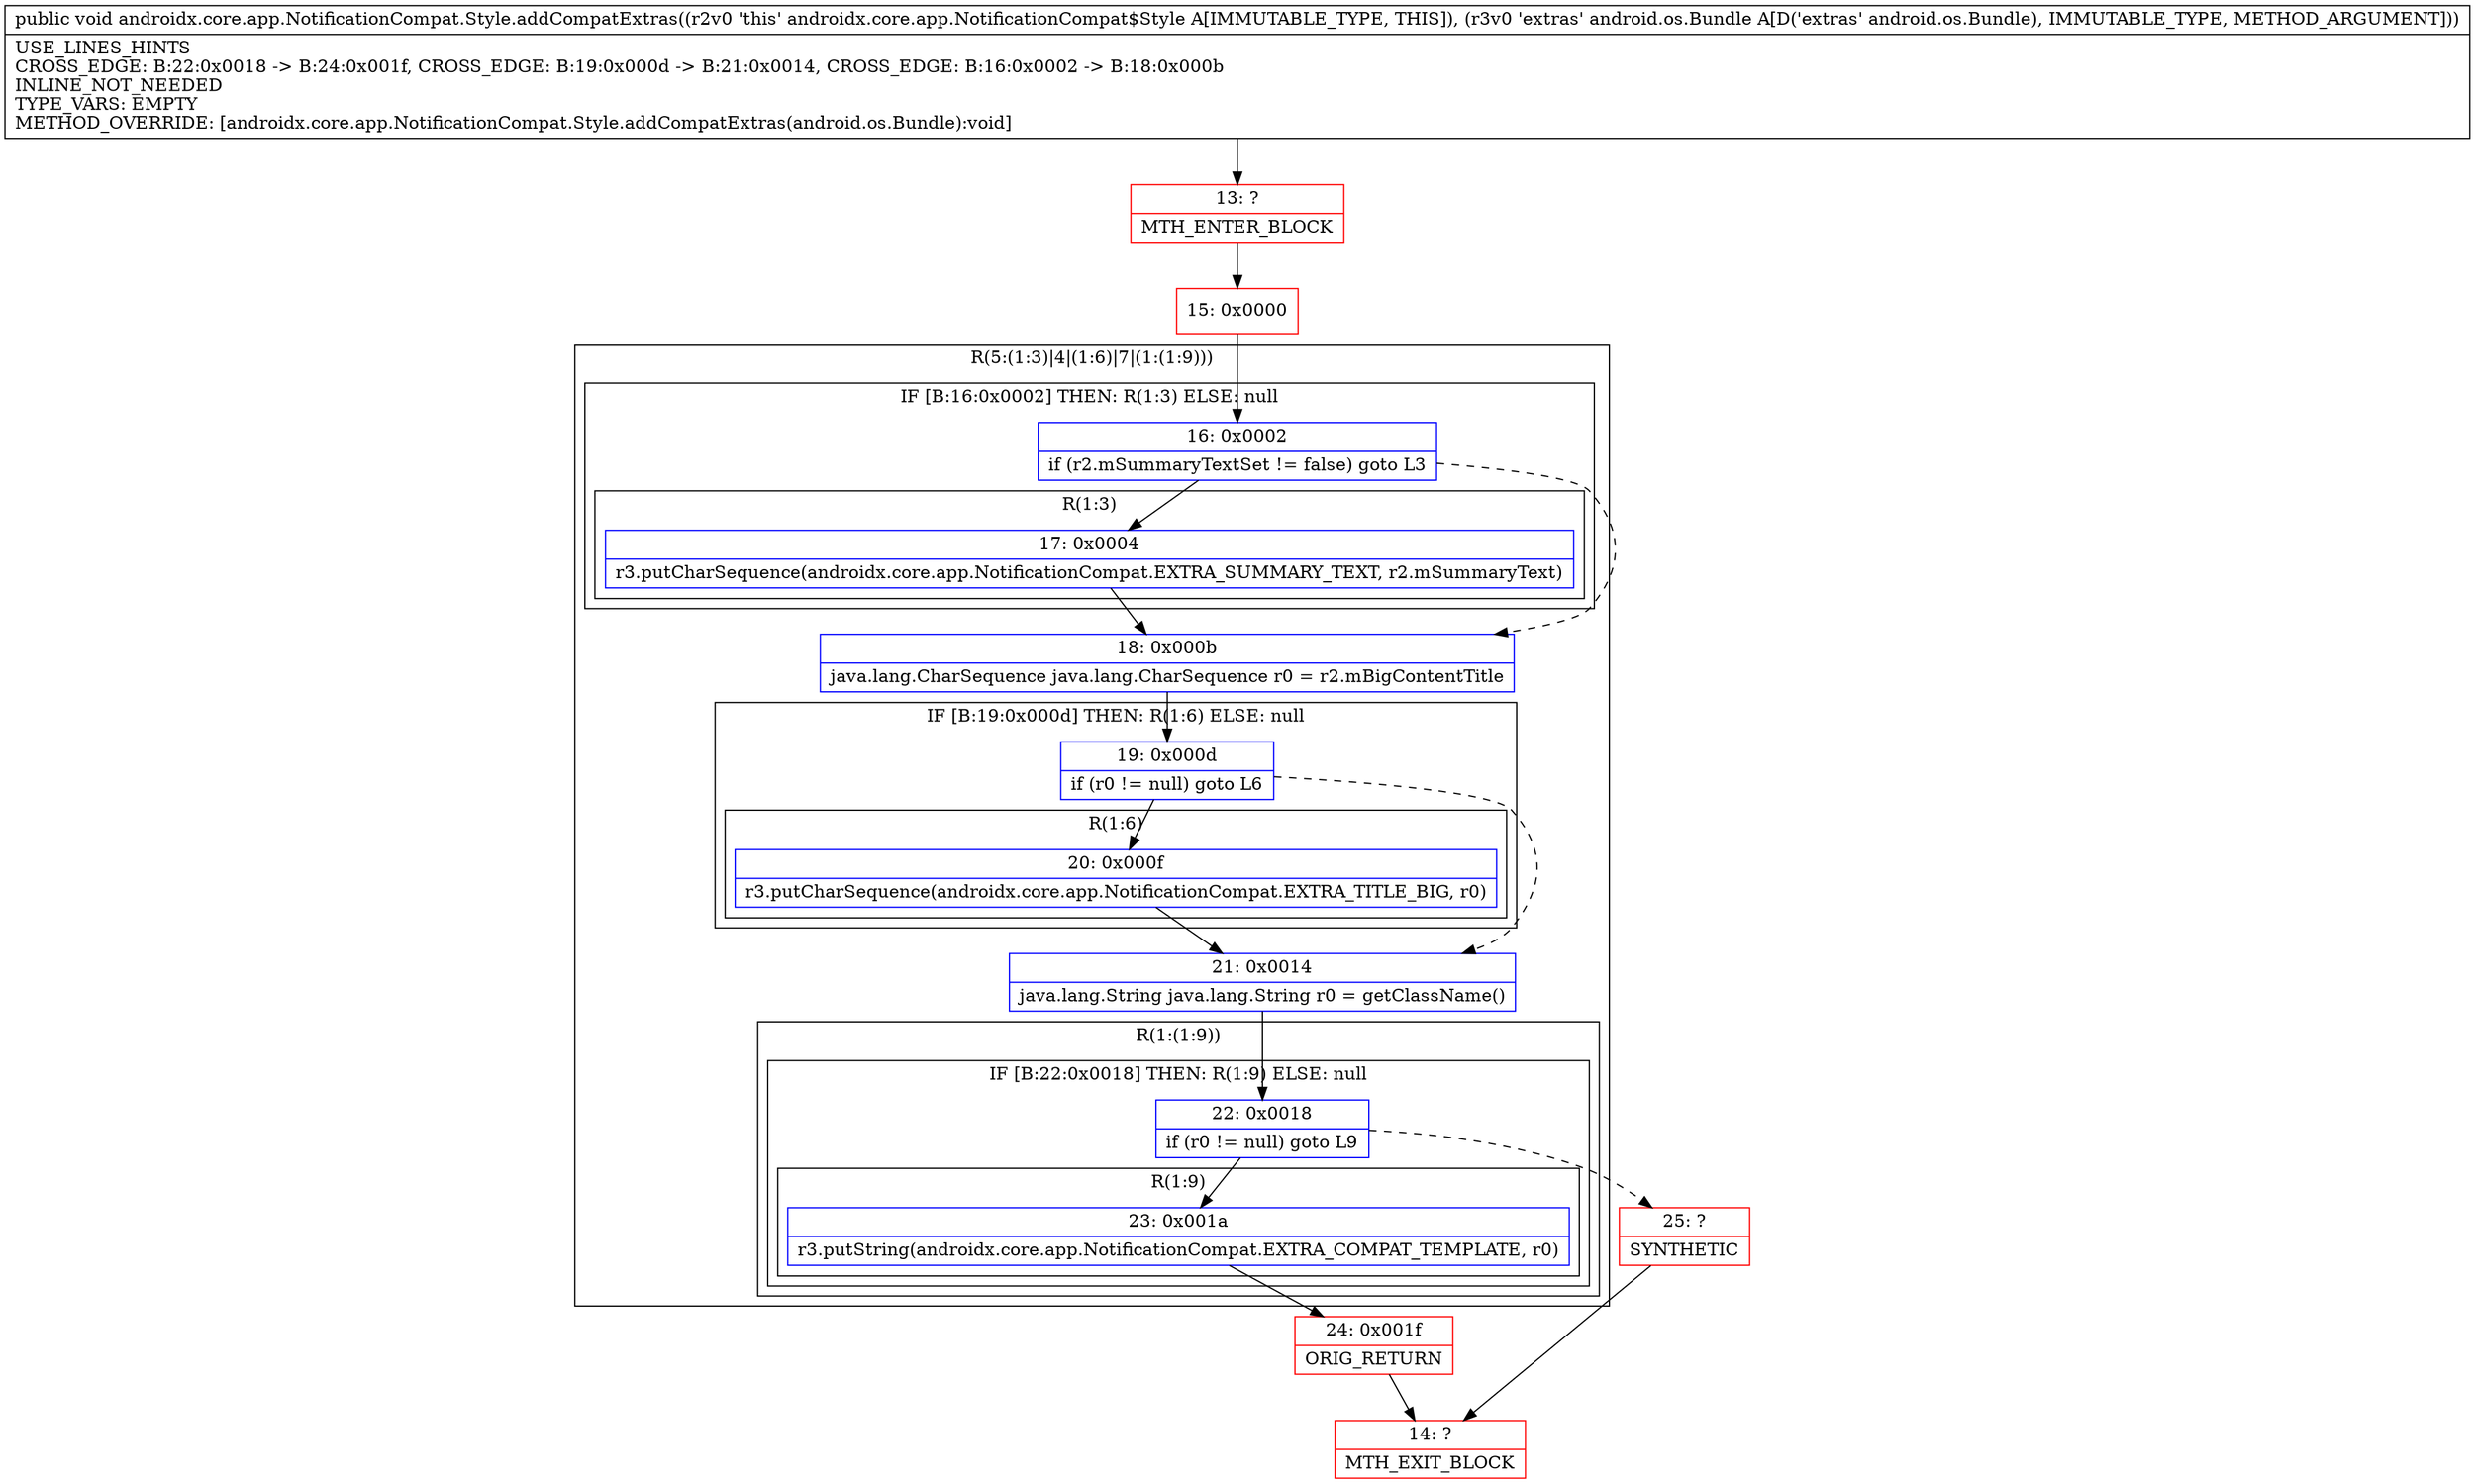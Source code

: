 digraph "CFG forandroidx.core.app.NotificationCompat.Style.addCompatExtras(Landroid\/os\/Bundle;)V" {
subgraph cluster_Region_1370890113 {
label = "R(5:(1:3)|4|(1:6)|7|(1:(1:9)))";
node [shape=record,color=blue];
subgraph cluster_IfRegion_2074108439 {
label = "IF [B:16:0x0002] THEN: R(1:3) ELSE: null";
node [shape=record,color=blue];
Node_16 [shape=record,label="{16\:\ 0x0002|if (r2.mSummaryTextSet != false) goto L3\l}"];
subgraph cluster_Region_1342836971 {
label = "R(1:3)";
node [shape=record,color=blue];
Node_17 [shape=record,label="{17\:\ 0x0004|r3.putCharSequence(androidx.core.app.NotificationCompat.EXTRA_SUMMARY_TEXT, r2.mSummaryText)\l}"];
}
}
Node_18 [shape=record,label="{18\:\ 0x000b|java.lang.CharSequence java.lang.CharSequence r0 = r2.mBigContentTitle\l}"];
subgraph cluster_IfRegion_203317475 {
label = "IF [B:19:0x000d] THEN: R(1:6) ELSE: null";
node [shape=record,color=blue];
Node_19 [shape=record,label="{19\:\ 0x000d|if (r0 != null) goto L6\l}"];
subgraph cluster_Region_1391836104 {
label = "R(1:6)";
node [shape=record,color=blue];
Node_20 [shape=record,label="{20\:\ 0x000f|r3.putCharSequence(androidx.core.app.NotificationCompat.EXTRA_TITLE_BIG, r0)\l}"];
}
}
Node_21 [shape=record,label="{21\:\ 0x0014|java.lang.String java.lang.String r0 = getClassName()\l}"];
subgraph cluster_Region_542793017 {
label = "R(1:(1:9))";
node [shape=record,color=blue];
subgraph cluster_IfRegion_1160636667 {
label = "IF [B:22:0x0018] THEN: R(1:9) ELSE: null";
node [shape=record,color=blue];
Node_22 [shape=record,label="{22\:\ 0x0018|if (r0 != null) goto L9\l}"];
subgraph cluster_Region_604421576 {
label = "R(1:9)";
node [shape=record,color=blue];
Node_23 [shape=record,label="{23\:\ 0x001a|r3.putString(androidx.core.app.NotificationCompat.EXTRA_COMPAT_TEMPLATE, r0)\l}"];
}
}
}
}
Node_13 [shape=record,color=red,label="{13\:\ ?|MTH_ENTER_BLOCK\l}"];
Node_15 [shape=record,color=red,label="{15\:\ 0x0000}"];
Node_24 [shape=record,color=red,label="{24\:\ 0x001f|ORIG_RETURN\l}"];
Node_14 [shape=record,color=red,label="{14\:\ ?|MTH_EXIT_BLOCK\l}"];
Node_25 [shape=record,color=red,label="{25\:\ ?|SYNTHETIC\l}"];
MethodNode[shape=record,label="{public void androidx.core.app.NotificationCompat.Style.addCompatExtras((r2v0 'this' androidx.core.app.NotificationCompat$Style A[IMMUTABLE_TYPE, THIS]), (r3v0 'extras' android.os.Bundle A[D('extras' android.os.Bundle), IMMUTABLE_TYPE, METHOD_ARGUMENT]))  | USE_LINES_HINTS\lCROSS_EDGE: B:22:0x0018 \-\> B:24:0x001f, CROSS_EDGE: B:19:0x000d \-\> B:21:0x0014, CROSS_EDGE: B:16:0x0002 \-\> B:18:0x000b\lINLINE_NOT_NEEDED\lTYPE_VARS: EMPTY\lMETHOD_OVERRIDE: [androidx.core.app.NotificationCompat.Style.addCompatExtras(android.os.Bundle):void]\l}"];
MethodNode -> Node_13;Node_16 -> Node_17;
Node_16 -> Node_18[style=dashed];
Node_17 -> Node_18;
Node_18 -> Node_19;
Node_19 -> Node_20;
Node_19 -> Node_21[style=dashed];
Node_20 -> Node_21;
Node_21 -> Node_22;
Node_22 -> Node_23;
Node_22 -> Node_25[style=dashed];
Node_23 -> Node_24;
Node_13 -> Node_15;
Node_15 -> Node_16;
Node_24 -> Node_14;
Node_25 -> Node_14;
}

